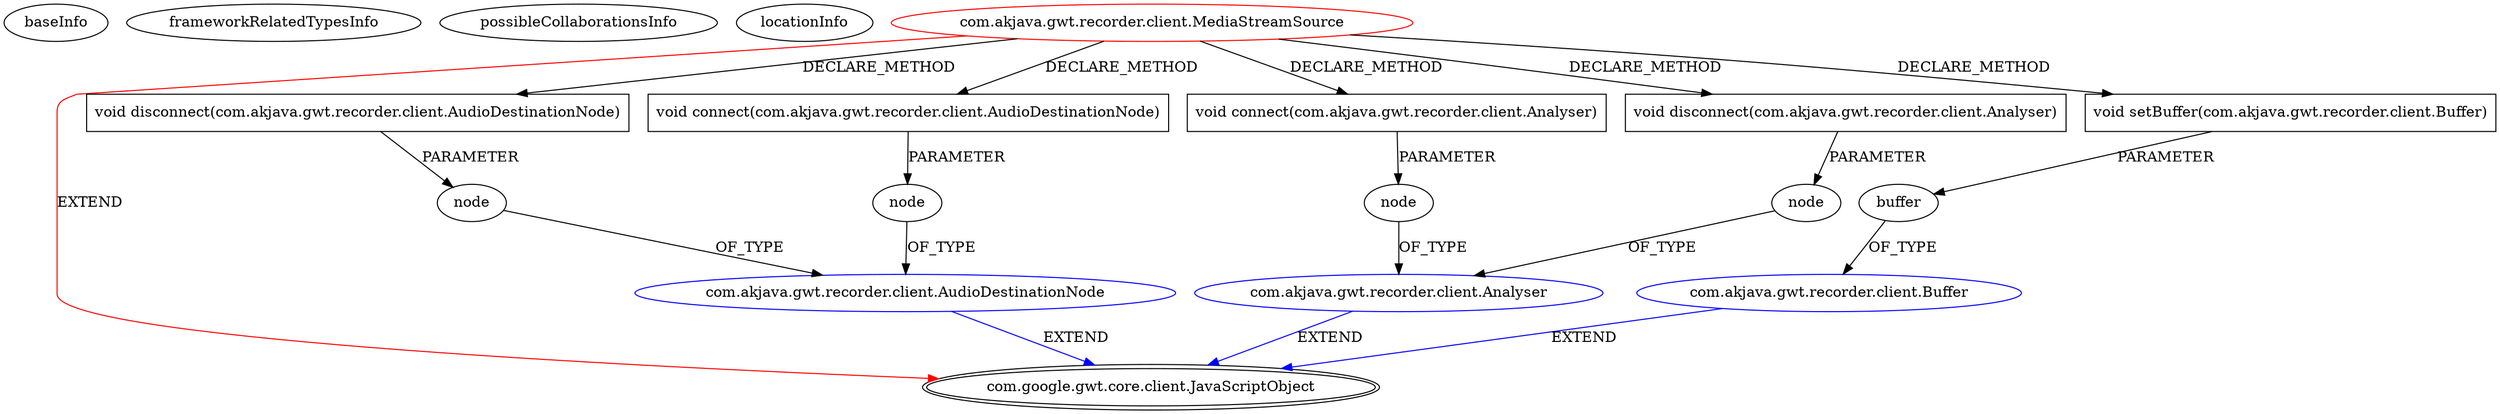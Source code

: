 digraph {
baseInfo[graphId=646,category="extension_graph",isAnonymous=false,possibleRelation=true]
frameworkRelatedTypesInfo[0="com.google.gwt.core.client.JavaScriptObject"]
possibleCollaborationsInfo[0="646~CLIENT_METHOD_DECLARATION-PARAMETER_DECLARATION-CLIENT_METHOD_DECLARATION-PARAMETER_DECLARATION-~com.google.gwt.core.client.JavaScriptObject ~com.google.gwt.core.client.JavaScriptObject ~false~false",1="646~CLIENT_METHOD_DECLARATION-PARAMETER_DECLARATION-~com.google.gwt.core.client.JavaScriptObject ~com.google.gwt.core.client.JavaScriptObject ~false~false"]
locationInfo[projectName="akjava-GWTRecorderjs",filePath="/akjava-GWTRecorderjs/GWTRecorderjs-master/src/com/akjava/gwt/recorder/client/MediaStreamSource.java",contextSignature="MediaStreamSource",graphId="646"]
0[label="com.akjava.gwt.recorder.client.MediaStreamSource",vertexType="ROOT_CLIENT_CLASS_DECLARATION",isFrameworkType=false,color=red]
1[label="com.google.gwt.core.client.JavaScriptObject",vertexType="FRAMEWORK_CLASS_TYPE",isFrameworkType=true,peripheries=2]
2[label="void connect(com.akjava.gwt.recorder.client.AudioDestinationNode)",vertexType="CLIENT_METHOD_DECLARATION",isFrameworkType=false,shape=box]
3[label="node",vertexType="PARAMETER_DECLARATION",isFrameworkType=false]
4[label="com.akjava.gwt.recorder.client.AudioDestinationNode",vertexType="REFERENCE_CLIENT_CLASS_DECLARATION",isFrameworkType=false,color=blue]
6[label="void connect(com.akjava.gwt.recorder.client.Analyser)",vertexType="CLIENT_METHOD_DECLARATION",isFrameworkType=false,shape=box]
7[label="node",vertexType="PARAMETER_DECLARATION",isFrameworkType=false]
8[label="com.akjava.gwt.recorder.client.Analyser",vertexType="REFERENCE_CLIENT_CLASS_DECLARATION",isFrameworkType=false,color=blue]
10[label="void disconnect(com.akjava.gwt.recorder.client.AudioDestinationNode)",vertexType="CLIENT_METHOD_DECLARATION",isFrameworkType=false,shape=box]
11[label="node",vertexType="PARAMETER_DECLARATION",isFrameworkType=false]
13[label="void disconnect(com.akjava.gwt.recorder.client.Analyser)",vertexType="CLIENT_METHOD_DECLARATION",isFrameworkType=false,shape=box]
14[label="node",vertexType="PARAMETER_DECLARATION",isFrameworkType=false]
16[label="void setBuffer(com.akjava.gwt.recorder.client.Buffer)",vertexType="CLIENT_METHOD_DECLARATION",isFrameworkType=false,shape=box]
17[label="buffer",vertexType="PARAMETER_DECLARATION",isFrameworkType=false]
18[label="com.akjava.gwt.recorder.client.Buffer",vertexType="REFERENCE_CLIENT_CLASS_DECLARATION",isFrameworkType=false,color=blue]
0->1[label="EXTEND",color=red]
0->2[label="DECLARE_METHOD"]
4->1[label="EXTEND",color=blue]
3->4[label="OF_TYPE"]
2->3[label="PARAMETER"]
0->6[label="DECLARE_METHOD"]
8->1[label="EXTEND",color=blue]
7->8[label="OF_TYPE"]
6->7[label="PARAMETER"]
0->10[label="DECLARE_METHOD"]
11->4[label="OF_TYPE"]
10->11[label="PARAMETER"]
0->13[label="DECLARE_METHOD"]
14->8[label="OF_TYPE"]
13->14[label="PARAMETER"]
0->16[label="DECLARE_METHOD"]
18->1[label="EXTEND",color=blue]
17->18[label="OF_TYPE"]
16->17[label="PARAMETER"]
}
